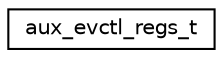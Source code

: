 digraph "Graphical Class Hierarchy"
{
 // LATEX_PDF_SIZE
  edge [fontname="Helvetica",fontsize="10",labelfontname="Helvetica",labelfontsize="10"];
  node [fontname="Helvetica",fontsize="10",shape=record];
  rankdir="LR";
  Node0 [label="aux_evctl_regs_t",height=0.2,width=0.4,color="black", fillcolor="white", style="filled",URL="$structaux__evctl__regs__t.html",tooltip="AUX_EVCTL registers."];
}
